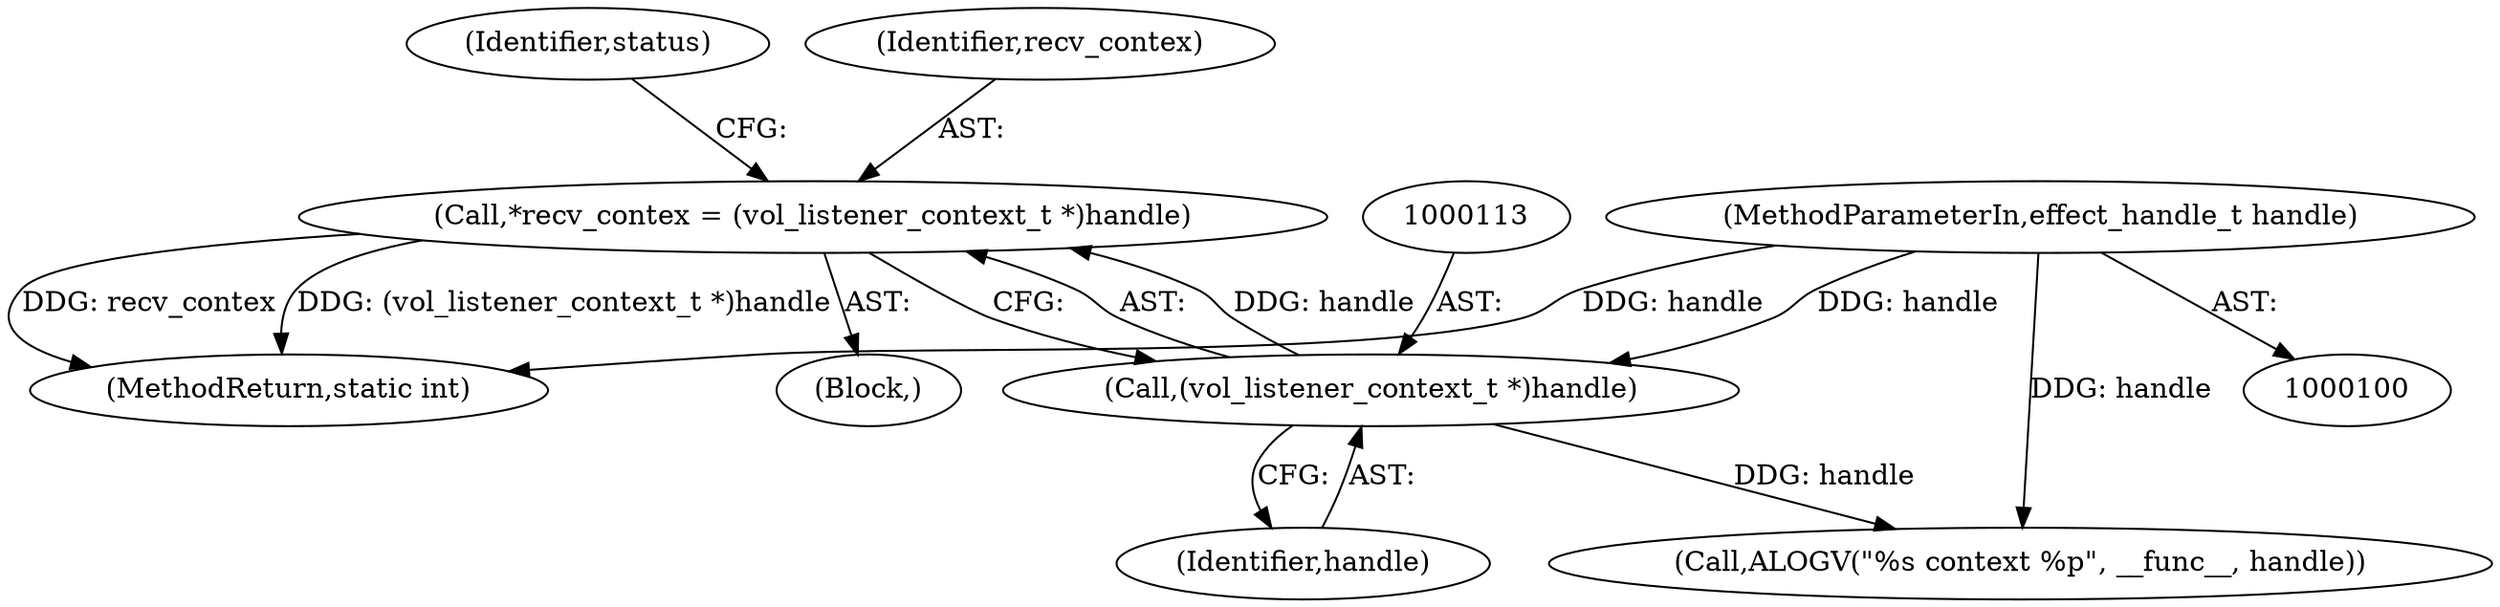 digraph "0_Android_ebbb82365172337c6c250c6cac4e326970a9e351@API" {
"1000110" [label="(Call,*recv_contex = (vol_listener_context_t *)handle)"];
"1000112" [label="(Call,(vol_listener_context_t *)handle)"];
"1000101" [label="(MethodParameterIn,effect_handle_t handle)"];
"1000114" [label="(Identifier,handle)"];
"1000101" [label="(MethodParameterIn,effect_handle_t handle)"];
"1000117" [label="(Identifier,status)"];
"1000128" [label="(Call,ALOGV(\"%s context %p\", __func__, handle))"];
"1000233" [label="(MethodReturn,static int)"];
"1000110" [label="(Call,*recv_contex = (vol_listener_context_t *)handle)"];
"1000102" [label="(Block,)"];
"1000111" [label="(Identifier,recv_contex)"];
"1000112" [label="(Call,(vol_listener_context_t *)handle)"];
"1000110" -> "1000102"  [label="AST: "];
"1000110" -> "1000112"  [label="CFG: "];
"1000111" -> "1000110"  [label="AST: "];
"1000112" -> "1000110"  [label="AST: "];
"1000117" -> "1000110"  [label="CFG: "];
"1000110" -> "1000233"  [label="DDG: (vol_listener_context_t *)handle"];
"1000110" -> "1000233"  [label="DDG: recv_contex"];
"1000112" -> "1000110"  [label="DDG: handle"];
"1000112" -> "1000114"  [label="CFG: "];
"1000113" -> "1000112"  [label="AST: "];
"1000114" -> "1000112"  [label="AST: "];
"1000101" -> "1000112"  [label="DDG: handle"];
"1000112" -> "1000128"  [label="DDG: handle"];
"1000101" -> "1000100"  [label="AST: "];
"1000101" -> "1000233"  [label="DDG: handle"];
"1000101" -> "1000128"  [label="DDG: handle"];
}
